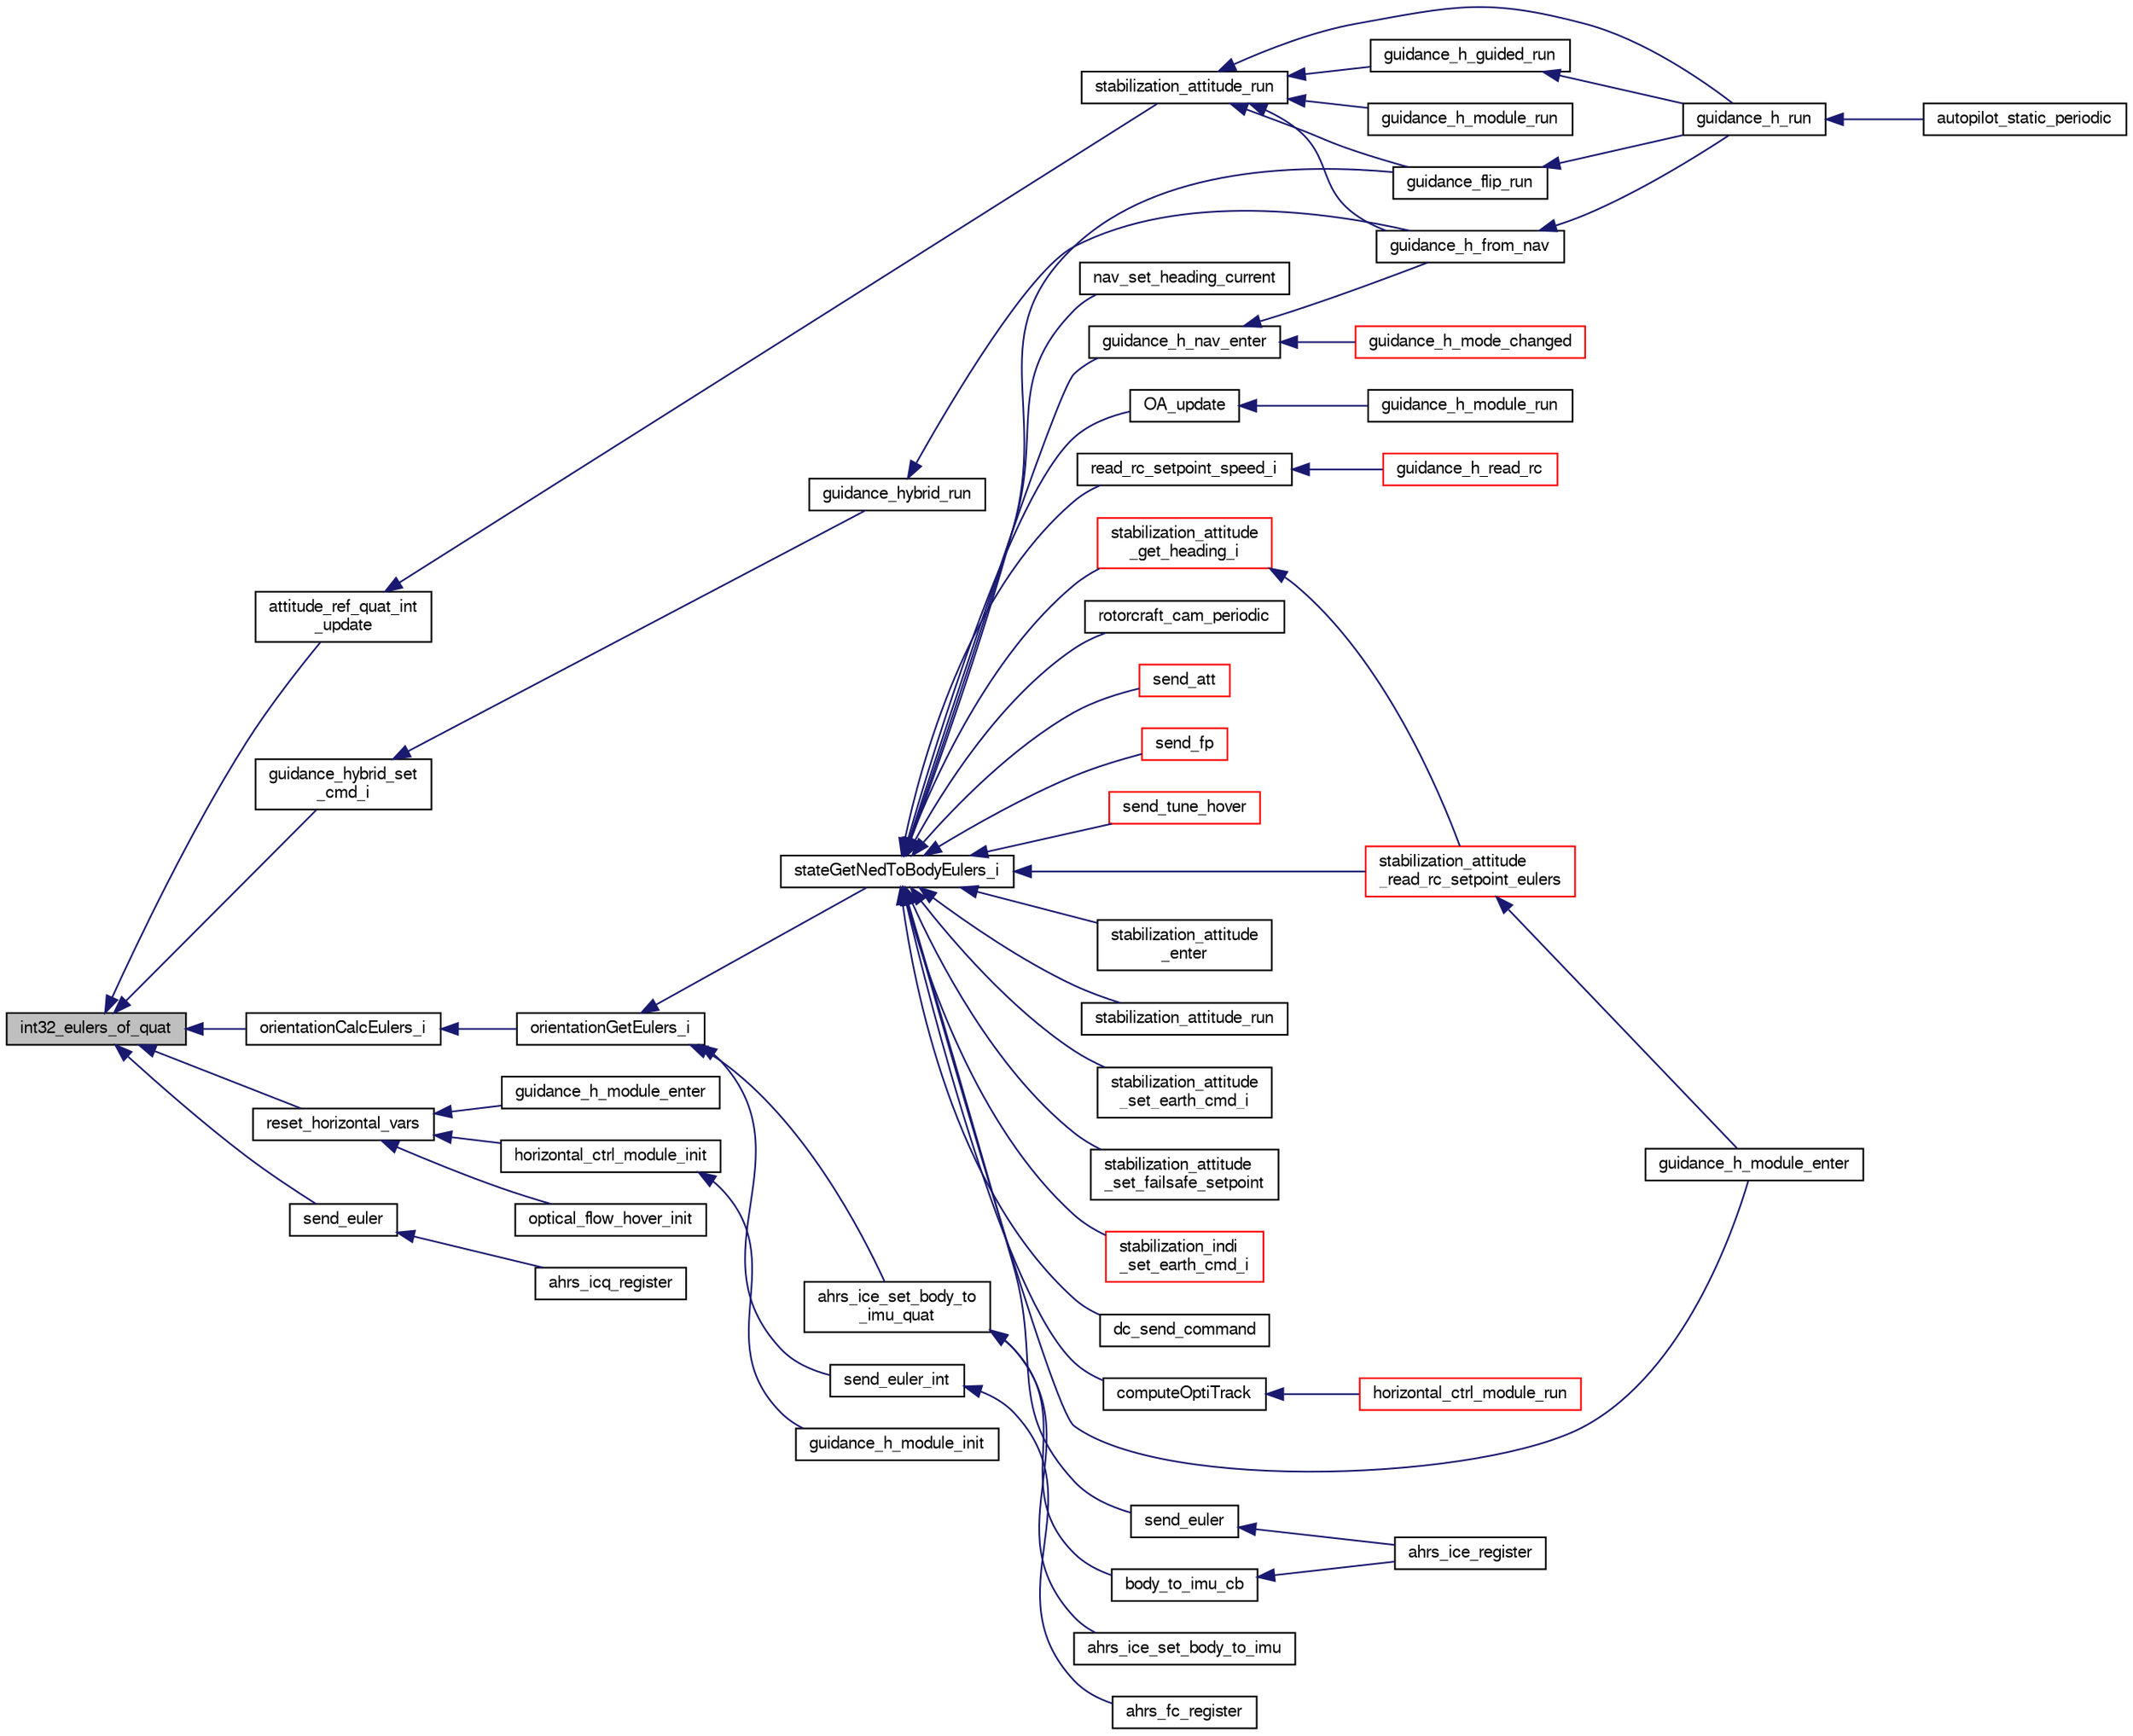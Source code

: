 digraph "int32_eulers_of_quat"
{
  edge [fontname="FreeSans",fontsize="10",labelfontname="FreeSans",labelfontsize="10"];
  node [fontname="FreeSans",fontsize="10",shape=record];
  rankdir="LR";
  Node1 [label="int32_eulers_of_quat",height=0.2,width=0.4,color="black", fillcolor="grey75", style="filled", fontcolor="black"];
  Node1 -> Node2 [dir="back",color="midnightblue",fontsize="10",style="solid",fontname="FreeSans"];
  Node2 [label="attitude_ref_quat_int\l_update",height=0.2,width=0.4,color="black", fillcolor="white", style="filled",URL="$stabilization__attitude__ref__quat__int_8h.html#a20f0b5f27a66365eac7b4ed8af49960c",tooltip="Propagate reference. "];
  Node2 -> Node3 [dir="back",color="midnightblue",fontsize="10",style="solid",fontname="FreeSans"];
  Node3 [label="stabilization_attitude_run",height=0.2,width=0.4,color="black", fillcolor="white", style="filled",URL="$stabilization__attitude__quat__int_8c.html#a18a45e70bf2fae908ece863a764f777b"];
  Node3 -> Node4 [dir="back",color="midnightblue",fontsize="10",style="solid",fontname="FreeSans"];
  Node4 [label="guidance_flip_run",height=0.2,width=0.4,color="black", fillcolor="white", style="filled",URL="$guidance__flip_8h.html#a341f66aaa1a6e736e980ae5cccb3c0f5"];
  Node4 -> Node5 [dir="back",color="midnightblue",fontsize="10",style="solid",fontname="FreeSans"];
  Node5 [label="guidance_h_run",height=0.2,width=0.4,color="black", fillcolor="white", style="filled",URL="$rotorcraft_2guidance_2guidance__h_8h.html#afff2f6a359638c74d5d1051c3edfa554"];
  Node5 -> Node6 [dir="back",color="midnightblue",fontsize="10",style="solid",fontname="FreeSans"];
  Node6 [label="autopilot_static_periodic",height=0.2,width=0.4,color="black", fillcolor="white", style="filled",URL="$rotorcraft_2autopilot__static_8c.html#a81ff7c3a0611cb76bfbd35fc817070d6"];
  Node3 -> Node7 [dir="back",color="midnightblue",fontsize="10",style="solid",fontname="FreeSans"];
  Node7 [label="guidance_h_from_nav",height=0.2,width=0.4,color="black", fillcolor="white", style="filled",URL="$rotorcraft_2guidance_2guidance__h_8h.html#a609bdd40f9f6aeac4b4d493ffabd24d5",tooltip="Set horizontal guidance from NAV and run control loop. "];
  Node7 -> Node5 [dir="back",color="midnightblue",fontsize="10",style="solid",fontname="FreeSans"];
  Node3 -> Node8 [dir="back",color="midnightblue",fontsize="10",style="solid",fontname="FreeSans"];
  Node8 [label="guidance_h_guided_run",height=0.2,width=0.4,color="black", fillcolor="white", style="filled",URL="$rotorcraft_2guidance_2guidance__h_8h.html#a60716914dafeccd7ab74967606ae4045",tooltip="Run GUIDED mode control. "];
  Node8 -> Node5 [dir="back",color="midnightblue",fontsize="10",style="solid",fontname="FreeSans"];
  Node3 -> Node9 [dir="back",color="midnightblue",fontsize="10",style="solid",fontname="FreeSans"];
  Node9 [label="guidance_h_module_run",height=0.2,width=0.4,color="black", fillcolor="white", style="filled",URL="$ctrl__module__outerloop__demo_8c.html#a77f05df2acd1da23e187f1f3f5d5a26f"];
  Node3 -> Node5 [dir="back",color="midnightblue",fontsize="10",style="solid",fontname="FreeSans"];
  Node1 -> Node10 [dir="back",color="midnightblue",fontsize="10",style="solid",fontname="FreeSans"];
  Node10 [label="guidance_hybrid_set\l_cmd_i",height=0.2,width=0.4,color="black", fillcolor="white", style="filled",URL="$guidance__hybrid_8h.html#a1cfa8fe1e8d7d2711d02b071c4a24523",tooltip="Creates the attitude set-points from an orientation vector. "];
  Node10 -> Node11 [dir="back",color="midnightblue",fontsize="10",style="solid",fontname="FreeSans"];
  Node11 [label="guidance_hybrid_run",height=0.2,width=0.4,color="black", fillcolor="white", style="filled",URL="$guidance__hybrid_8h.html#aec05281e53f21c0519de91624cf65399",tooltip="Runs the Hybrid Guidance main functions. "];
  Node11 -> Node7 [dir="back",color="midnightblue",fontsize="10",style="solid",fontname="FreeSans"];
  Node1 -> Node12 [dir="back",color="midnightblue",fontsize="10",style="solid",fontname="FreeSans"];
  Node12 [label="orientationCalcEulers_i",height=0.2,width=0.4,color="black", fillcolor="white", style="filled",URL="$group__math__orientation__representation.html#gaa07c68d2ea52188413c8c90ce48b73c8"];
  Node12 -> Node13 [dir="back",color="midnightblue",fontsize="10",style="solid",fontname="FreeSans"];
  Node13 [label="orientationGetEulers_i",height=0.2,width=0.4,color="black", fillcolor="white", style="filled",URL="$group__math__orientation__representation.html#gae05f220bbbdaafcbe11bc2d1fb622f39",tooltip="Get vehicle body attitude euler angles (int). "];
  Node13 -> Node14 [dir="back",color="midnightblue",fontsize="10",style="solid",fontname="FreeSans"];
  Node14 [label="ahrs_ice_set_body_to\l_imu_quat",height=0.2,width=0.4,color="black", fillcolor="white", style="filled",URL="$ahrs__int__cmpl__euler_8h.html#a0be5cbcb18a39fc84c71135b37c1dab5"];
  Node14 -> Node15 [dir="back",color="midnightblue",fontsize="10",style="solid",fontname="FreeSans"];
  Node15 [label="ahrs_ice_set_body_to_imu",height=0.2,width=0.4,color="black", fillcolor="white", style="filled",URL="$ahrs__int__cmpl__euler_8h.html#a40fcc3122d1bac5f0d575ed95c64573a"];
  Node14 -> Node16 [dir="back",color="midnightblue",fontsize="10",style="solid",fontname="FreeSans"];
  Node16 [label="body_to_imu_cb",height=0.2,width=0.4,color="black", fillcolor="white", style="filled",URL="$ahrs__int__cmpl__euler__wrapper_8c.html#ab5f6300c213088a4ea0598baafb5e736"];
  Node16 -> Node17 [dir="back",color="midnightblue",fontsize="10",style="solid",fontname="FreeSans"];
  Node17 [label="ahrs_ice_register",height=0.2,width=0.4,color="black", fillcolor="white", style="filled",URL="$ahrs__int__cmpl__euler__wrapper_8h.html#a9381a05bdc4709a1da0c7eae9b5d9fbc"];
  Node13 -> Node18 [dir="back",color="midnightblue",fontsize="10",style="solid",fontname="FreeSans"];
  Node18 [label="send_euler_int",height=0.2,width=0.4,color="black", fillcolor="white", style="filled",URL="$ahrs__float__cmpl__wrapper_8c.html#aaa9860c134b8f393c70b5c0f9ac9543a"];
  Node18 -> Node19 [dir="back",color="midnightblue",fontsize="10",style="solid",fontname="FreeSans"];
  Node19 [label="ahrs_fc_register",height=0.2,width=0.4,color="black", fillcolor="white", style="filled",URL="$ahrs__float__cmpl__wrapper_8h.html#aa47cd2e2f95362dd732bac1f275344e0"];
  Node13 -> Node20 [dir="back",color="midnightblue",fontsize="10",style="solid",fontname="FreeSans"];
  Node20 [label="stateGetNedToBodyEulers_i",height=0.2,width=0.4,color="black", fillcolor="white", style="filled",URL="$group__state__attitude.html#ga5ae8778366c1fad669189cb2def40792",tooltip="Get vehicle body attitude euler angles (int). "];
  Node20 -> Node21 [dir="back",color="midnightblue",fontsize="10",style="solid",fontname="FreeSans"];
  Node21 [label="computeOptiTrack",height=0.2,width=0.4,color="black", fillcolor="white", style="filled",URL="$optical__flow__hover_8c.html#a04b77d27bd41ebc387425f8ea0d1166b",tooltip="Get the desired Euler angles for optitrack stabilization. "];
  Node21 -> Node22 [dir="back",color="midnightblue",fontsize="10",style="solid",fontname="FreeSans"];
  Node22 [label="horizontal_ctrl_module_run",height=0.2,width=0.4,color="red", fillcolor="white", style="filled",URL="$optical__flow__hover_8c.html#a1d6a689f380b3efc01bc97ed28ece11d",tooltip="Run the horizontal optical flow hover module. "];
  Node20 -> Node23 [dir="back",color="midnightblue",fontsize="10",style="solid",fontname="FreeSans"];
  Node23 [label="dc_send_command",height=0.2,width=0.4,color="black", fillcolor="white", style="filled",URL="$uart__cam__ctrl_8c.html#a833f16388be36136f5d7d173200d5e95",tooltip="Send Command To Camera. "];
  Node20 -> Node4 [dir="back",color="midnightblue",fontsize="10",style="solid",fontname="FreeSans"];
  Node20 -> Node24 [dir="back",color="midnightblue",fontsize="10",style="solid",fontname="FreeSans"];
  Node24 [label="guidance_h_module_enter",height=0.2,width=0.4,color="black", fillcolor="white", style="filled",URL="$ctrl__module__outerloop__demo_8c.html#af0a3b4e238d064326406719e8244e92d"];
  Node20 -> Node25 [dir="back",color="midnightblue",fontsize="10",style="solid",fontname="FreeSans"];
  Node25 [label="guidance_h_nav_enter",height=0.2,width=0.4,color="black", fillcolor="white", style="filled",URL="$rotorcraft_2guidance_2guidance__h_8h.html#aaecb10d1d18788c0de654dd479441b20"];
  Node25 -> Node7 [dir="back",color="midnightblue",fontsize="10",style="solid",fontname="FreeSans"];
  Node25 -> Node26 [dir="back",color="midnightblue",fontsize="10",style="solid",fontname="FreeSans"];
  Node26 [label="guidance_h_mode_changed",height=0.2,width=0.4,color="red", fillcolor="white", style="filled",URL="$rotorcraft_2guidance_2guidance__h_8h.html#a2903786227eb11507928f99870099225"];
  Node20 -> Node27 [dir="back",color="midnightblue",fontsize="10",style="solid",fontname="FreeSans"];
  Node27 [label="nav_set_heading_current",height=0.2,width=0.4,color="black", fillcolor="white", style="filled",URL="$rover_2navigation_8h.html#a206d573ce2ca1d37d70cbe4febdd99b3",tooltip="Set heading to the current yaw angle. "];
  Node20 -> Node28 [dir="back",color="midnightblue",fontsize="10",style="solid",fontname="FreeSans"];
  Node28 [label="OA_update",height=0.2,width=0.4,color="black", fillcolor="white", style="filled",URL="$guidance__OA_8h.html#ae9523792204e84a5ff5dd0af6f49b225",tooltip="Update the controls based on a vision result. "];
  Node28 -> Node29 [dir="back",color="midnightblue",fontsize="10",style="solid",fontname="FreeSans"];
  Node29 [label="guidance_h_module_run",height=0.2,width=0.4,color="black", fillcolor="white", style="filled",URL="$guidance__OA_8c.html#a77f05df2acd1da23e187f1f3f5d5a26f",tooltip="Main guidance loop. "];
  Node20 -> Node30 [dir="back",color="midnightblue",fontsize="10",style="solid",fontname="FreeSans"];
  Node30 [label="read_rc_setpoint_speed_i",height=0.2,width=0.4,color="black", fillcolor="white", style="filled",URL="$rotorcraft_2guidance_2guidance__h_8c.html#a964e1aa38b15b12daa52eb67aa1e9648",tooltip="read speed setpoint from RC "];
  Node30 -> Node31 [dir="back",color="midnightblue",fontsize="10",style="solid",fontname="FreeSans"];
  Node31 [label="guidance_h_read_rc",height=0.2,width=0.4,color="red", fillcolor="white", style="filled",URL="$rotorcraft_2guidance_2guidance__h_8h.html#a1ad9b20a107ab0ded48adde7adb6fed0"];
  Node20 -> Node32 [dir="back",color="midnightblue",fontsize="10",style="solid",fontname="FreeSans"];
  Node32 [label="rotorcraft_cam_periodic",height=0.2,width=0.4,color="black", fillcolor="white", style="filled",URL="$rotorcraft__cam_8h.html#a64fb59f54ef1b4ddcec941fbe4cb8d9e"];
  Node20 -> Node33 [dir="back",color="midnightblue",fontsize="10",style="solid",fontname="FreeSans"];
  Node33 [label="send_att",height=0.2,width=0.4,color="red", fillcolor="white", style="filled",URL="$stabilization__attitude__euler__int_8c.html#ae9244e1c3c685a32cc7ac97134ea6f6d"];
  Node20 -> Node34 [dir="back",color="midnightblue",fontsize="10",style="solid",fontname="FreeSans"];
  Node34 [label="send_euler",height=0.2,width=0.4,color="black", fillcolor="white", style="filled",URL="$ahrs__int__cmpl__euler__wrapper_8c.html#abcc3fa84d1a2a749aed66a3ebd79ea54"];
  Node34 -> Node17 [dir="back",color="midnightblue",fontsize="10",style="solid",fontname="FreeSans"];
  Node20 -> Node35 [dir="back",color="midnightblue",fontsize="10",style="solid",fontname="FreeSans"];
  Node35 [label="send_fp",height=0.2,width=0.4,color="red", fillcolor="white", style="filled",URL="$rotorcraft_2autopilot__firmware_8c.html#acaec1d6d2a2c682a3236c28974830807"];
  Node20 -> Node36 [dir="back",color="midnightblue",fontsize="10",style="solid",fontname="FreeSans"];
  Node36 [label="send_tune_hover",height=0.2,width=0.4,color="red", fillcolor="white", style="filled",URL="$rotorcraft_2guidance_2guidance__h_8c.html#a4ac814331d59a84f6a8d55066dd47014"];
  Node20 -> Node37 [dir="back",color="midnightblue",fontsize="10",style="solid",fontname="FreeSans"];
  Node37 [label="stabilization_attitude\l_enter",height=0.2,width=0.4,color="black", fillcolor="white", style="filled",URL="$stabilization__attitude__euler__int_8c.html#a23f862ca823e6fd23fc9c111178be077"];
  Node20 -> Node38 [dir="back",color="midnightblue",fontsize="10",style="solid",fontname="FreeSans"];
  Node38 [label="stabilization_attitude\l_get_heading_i",height=0.2,width=0.4,color="red", fillcolor="white", style="filled",URL="$stabilization__attitude__rc__setpoint_8h.html#a1270210b635f040b5bdd7d974f29c71f"];
  Node38 -> Node39 [dir="back",color="midnightblue",fontsize="10",style="solid",fontname="FreeSans"];
  Node39 [label="stabilization_attitude\l_read_rc_setpoint_eulers",height=0.2,width=0.4,color="red", fillcolor="white", style="filled",URL="$stabilization__attitude__rc__setpoint_8h.html#a03c89c0dcb17fa02d3caabf86acf82bc",tooltip="Read attitude setpoint from RC as euler angles. "];
  Node39 -> Node24 [dir="back",color="midnightblue",fontsize="10",style="solid",fontname="FreeSans"];
  Node20 -> Node39 [dir="back",color="midnightblue",fontsize="10",style="solid",fontname="FreeSans"];
  Node20 -> Node40 [dir="back",color="midnightblue",fontsize="10",style="solid",fontname="FreeSans"];
  Node40 [label="stabilization_attitude_run",height=0.2,width=0.4,color="black", fillcolor="white", style="filled",URL="$stabilization__attitude__euler__int_8c.html#add1138c9aae1adaafdb42ddf2f0c039a"];
  Node20 -> Node41 [dir="back",color="midnightblue",fontsize="10",style="solid",fontname="FreeSans"];
  Node41 [label="stabilization_attitude\l_set_earth_cmd_i",height=0.2,width=0.4,color="black", fillcolor="white", style="filled",URL="$stabilization__attitude__euler__int_8c.html#ada3ef183c206d08fd0a902adc118f542"];
  Node20 -> Node42 [dir="back",color="midnightblue",fontsize="10",style="solid",fontname="FreeSans"];
  Node42 [label="stabilization_attitude\l_set_failsafe_setpoint",height=0.2,width=0.4,color="black", fillcolor="white", style="filled",URL="$stabilization__attitude__euler__int_8c.html#a5a2d8d3947ba9cdc571cea5778c93f4a"];
  Node20 -> Node43 [dir="back",color="midnightblue",fontsize="10",style="solid",fontname="FreeSans"];
  Node43 [label="stabilization_indi\l_set_earth_cmd_i",height=0.2,width=0.4,color="red", fillcolor="white", style="filled",URL="$stabilization__indi__simple_8h.html#a487bd4ac66f844d9d1adfb696f950604",tooltip="Set attitude setpoint from command in earth axes. "];
  Node1 -> Node44 [dir="back",color="midnightblue",fontsize="10",style="solid",fontname="FreeSans"];
  Node44 [label="reset_horizontal_vars",height=0.2,width=0.4,color="black", fillcolor="white", style="filled",URL="$optical__flow__hover_8c.html#a043924ff94b6679387ad01bd10786087",tooltip="Reset all horizontal variables: "];
  Node44 -> Node45 [dir="back",color="midnightblue",fontsize="10",style="solid",fontname="FreeSans"];
  Node45 [label="guidance_h_module_enter",height=0.2,width=0.4,color="black", fillcolor="white", style="filled",URL="$optical__flow__hover_8c.html#af0a3b4e238d064326406719e8244e92d",tooltip="Entering the horizontal module (user switched to module) "];
  Node44 -> Node46 [dir="back",color="midnightblue",fontsize="10",style="solid",fontname="FreeSans"];
  Node46 [label="horizontal_ctrl_module_init",height=0.2,width=0.4,color="black", fillcolor="white", style="filled",URL="$optical__flow__hover_8c.html#ab10a886e73d13b8c525a5bdee70a19af",tooltip="Initialize the horizontal optical flow hover module. "];
  Node46 -> Node47 [dir="back",color="midnightblue",fontsize="10",style="solid",fontname="FreeSans"];
  Node47 [label="guidance_h_module_init",height=0.2,width=0.4,color="black", fillcolor="white", style="filled",URL="$optical__flow__hover_8c.html#ab39ce31e4173de7b9aefa839324ec9a2"];
  Node44 -> Node48 [dir="back",color="midnightblue",fontsize="10",style="solid",fontname="FreeSans"];
  Node48 [label="optical_flow_hover_init",height=0.2,width=0.4,color="black", fillcolor="white", style="filled",URL="$optical__flow__hover_8h.html#af7c9b3ee3c2e4698326ea0f9a19ecbf4"];
  Node1 -> Node49 [dir="back",color="midnightblue",fontsize="10",style="solid",fontname="FreeSans"];
  Node49 [label="send_euler",height=0.2,width=0.4,color="black", fillcolor="white", style="filled",URL="$ahrs__int__cmpl__quat__wrapper_8c.html#abcc3fa84d1a2a749aed66a3ebd79ea54"];
  Node49 -> Node50 [dir="back",color="midnightblue",fontsize="10",style="solid",fontname="FreeSans"];
  Node50 [label="ahrs_icq_register",height=0.2,width=0.4,color="black", fillcolor="white", style="filled",URL="$ahrs__int__cmpl__quat__wrapper_8h.html#af71a2cd8d6fabc9373e99e2aeddbbb89"];
}
